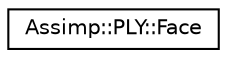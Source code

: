 digraph "Graphical Class Hierarchy"
{
  edge [fontname="Helvetica",fontsize="10",labelfontname="Helvetica",labelfontsize="10"];
  node [fontname="Helvetica",fontsize="10",shape=record];
  rankdir="LR";
  Node1 [label="Assimp::PLY::Face",height=0.2,width=0.4,color="black", fillcolor="white", style="filled",URL="$class_assimp_1_1_p_l_y_1_1_face.html",tooltip="Helper class to represent a loaded PLY face. "];
}
